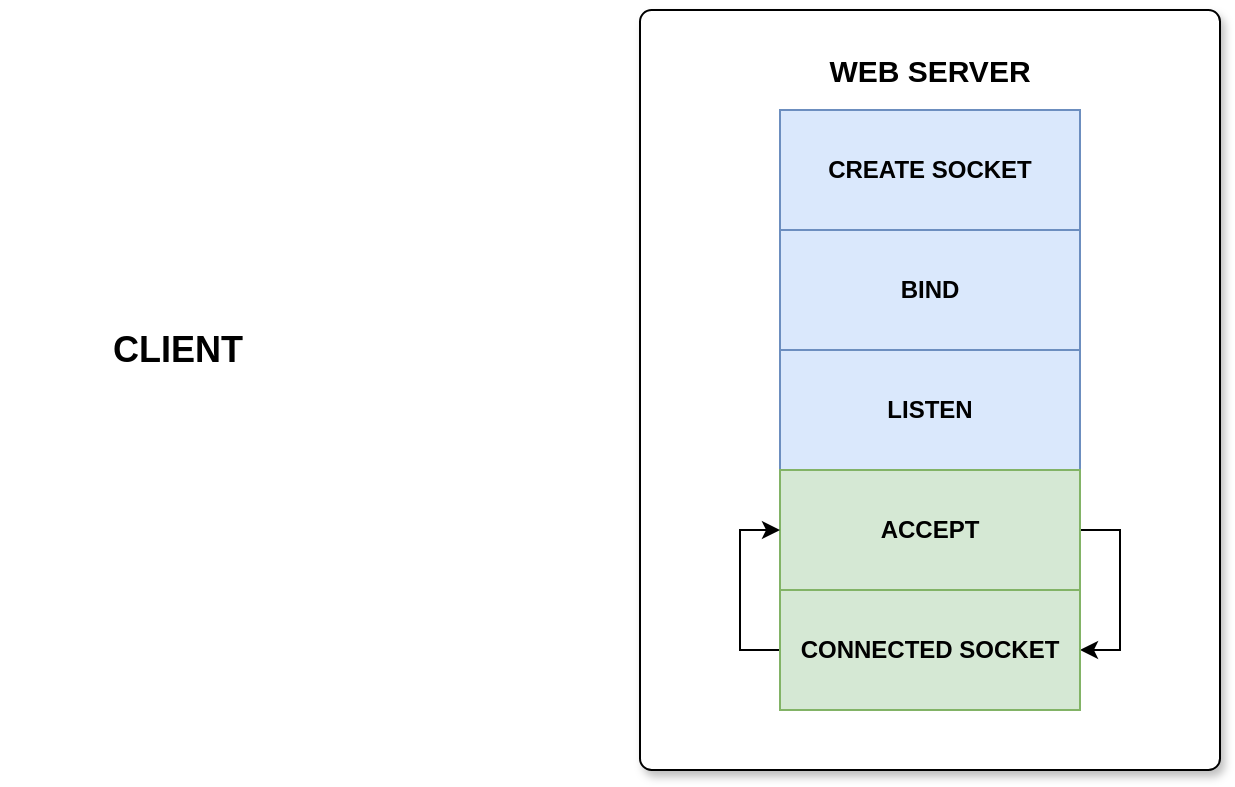 <mxfile version="14.9.3" type="github">
  <diagram id="QsLXxYbNIhR7xJ2veZZP" name="Page-1">
    <mxGraphModel dx="973" dy="594" grid="1" gridSize="10" guides="1" tooltips="1" connect="1" arrows="1" fold="1" page="1" pageScale="1" pageWidth="1200" pageHeight="1920" math="0" shadow="0">
      <root>
        <mxCell id="0" />
        <mxCell id="1" parent="0" />
        <mxCell id="Vm_ySZ9B5KQhyhGUbSri-14" value="" style="rounded=1;whiteSpace=wrap;html=1;arcSize=2;shadow=1;" vertex="1" parent="1">
          <mxGeometry x="510" y="110" width="290" height="380" as="geometry" />
        </mxCell>
        <mxCell id="Vm_ySZ9B5KQhyhGUbSri-2" value="&lt;b&gt;CREATE SOCKET&lt;/b&gt;" style="rounded=0;whiteSpace=wrap;html=1;fillColor=#dae8fc;strokeColor=#6c8ebf;" vertex="1" parent="1">
          <mxGeometry x="580" y="160" width="150" height="60" as="geometry" />
        </mxCell>
        <mxCell id="Vm_ySZ9B5KQhyhGUbSri-6" value="&lt;b&gt;BIND&lt;/b&gt;" style="rounded=0;whiteSpace=wrap;html=1;fillColor=#dae8fc;strokeColor=#6c8ebf;" vertex="1" parent="1">
          <mxGeometry x="580" y="220" width="150" height="60" as="geometry" />
        </mxCell>
        <mxCell id="Vm_ySZ9B5KQhyhGUbSri-7" value="&lt;b&gt;LISTEN&lt;/b&gt;" style="rounded=0;whiteSpace=wrap;html=1;fillColor=#dae8fc;strokeColor=#6c8ebf;" vertex="1" parent="1">
          <mxGeometry x="580" y="280" width="150" height="60" as="geometry" />
        </mxCell>
        <mxCell id="Vm_ySZ9B5KQhyhGUbSri-11" style="edgeStyle=orthogonalEdgeStyle;rounded=0;orthogonalLoop=1;jettySize=auto;html=1;exitX=1;exitY=0.5;exitDx=0;exitDy=0;entryX=1;entryY=0.5;entryDx=0;entryDy=0;" edge="1" parent="1" source="Vm_ySZ9B5KQhyhGUbSri-8" target="Vm_ySZ9B5KQhyhGUbSri-9">
          <mxGeometry relative="1" as="geometry" />
        </mxCell>
        <mxCell id="Vm_ySZ9B5KQhyhGUbSri-8" value="&lt;b&gt;ACCEPT&lt;/b&gt;" style="rounded=0;whiteSpace=wrap;html=1;fillColor=#d5e8d4;strokeColor=#82b366;" vertex="1" parent="1">
          <mxGeometry x="580" y="340" width="150" height="60" as="geometry" />
        </mxCell>
        <mxCell id="Vm_ySZ9B5KQhyhGUbSri-10" style="edgeStyle=orthogonalEdgeStyle;rounded=0;orthogonalLoop=1;jettySize=auto;html=1;exitX=0;exitY=0.5;exitDx=0;exitDy=0;entryX=0;entryY=0.5;entryDx=0;entryDy=0;" edge="1" parent="1" source="Vm_ySZ9B5KQhyhGUbSri-9" target="Vm_ySZ9B5KQhyhGUbSri-8">
          <mxGeometry relative="1" as="geometry" />
        </mxCell>
        <mxCell id="Vm_ySZ9B5KQhyhGUbSri-9" value="&lt;b&gt;CONNECTED SOCKET&lt;/b&gt;" style="rounded=0;whiteSpace=wrap;html=1;fillColor=#d5e8d4;strokeColor=#82b366;" vertex="1" parent="1">
          <mxGeometry x="580" y="400" width="150" height="60" as="geometry" />
        </mxCell>
        <mxCell id="Vm_ySZ9B5KQhyhGUbSri-12" value="" style="shape=image;verticalLabelPosition=bottom;labelBackgroundColor=#ffffff;verticalAlign=top;aspect=fixed;imageAspect=0;image=https://cdn.pixabay.com/photo/2019/02/28/14/01/browser-4026002_1280.png;" vertex="1" parent="1">
          <mxGeometry x="190" y="240" width="178.49" height="127.69" as="geometry" />
        </mxCell>
        <mxCell id="Vm_ySZ9B5KQhyhGUbSri-13" value="&lt;b&gt;&lt;font style=&quot;font-size: 18px&quot;&gt;CLIENT&lt;/font&gt;&lt;/b&gt;" style="text;html=1;strokeColor=none;fillColor=none;align=center;verticalAlign=middle;whiteSpace=wrap;rounded=0;" vertex="1" parent="1">
          <mxGeometry x="259.24" y="270" width="40" height="20" as="geometry" />
        </mxCell>
        <mxCell id="Vm_ySZ9B5KQhyhGUbSri-15" value="&lt;b&gt;&lt;font style=&quot;font-size: 15px&quot;&gt;WEB SERVER&lt;/font&gt;&lt;/b&gt;" style="text;html=1;strokeColor=none;fillColor=none;align=center;verticalAlign=middle;whiteSpace=wrap;rounded=0;" vertex="1" parent="1">
          <mxGeometry x="590" y="130" width="130" height="20" as="geometry" />
        </mxCell>
      </root>
    </mxGraphModel>
  </diagram>
</mxfile>

